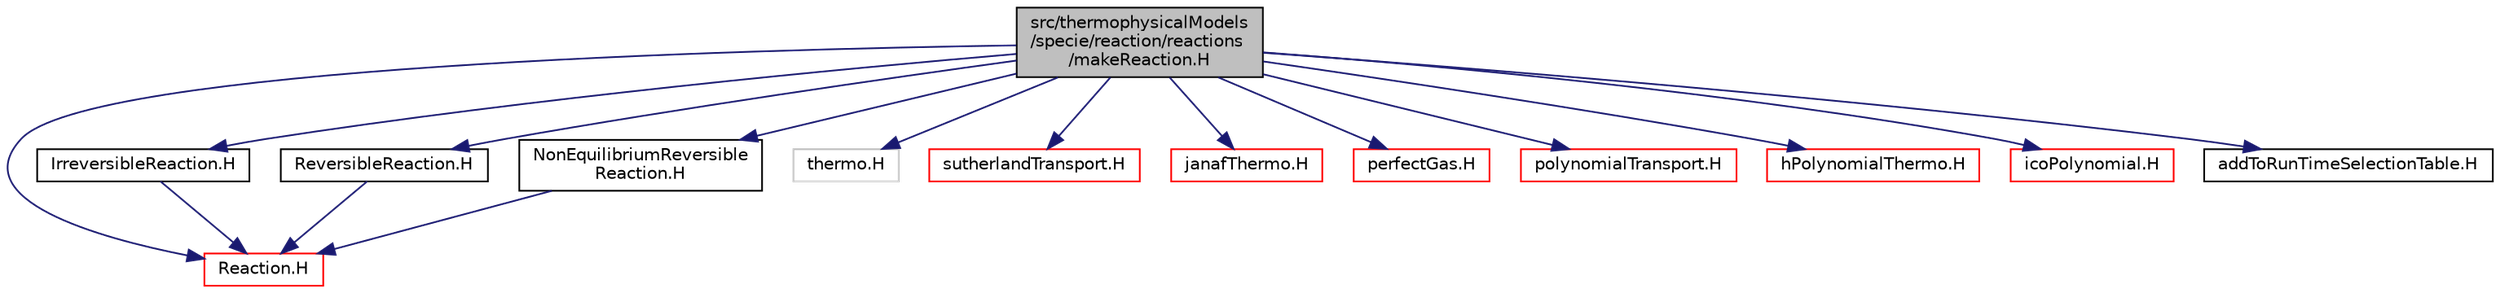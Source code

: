 digraph "src/thermophysicalModels/specie/reaction/reactions/makeReaction.H"
{
  bgcolor="transparent";
  edge [fontname="Helvetica",fontsize="10",labelfontname="Helvetica",labelfontsize="10"];
  node [fontname="Helvetica",fontsize="10",shape=record];
  Node1 [label="src/thermophysicalModels\l/specie/reaction/reactions\l/makeReaction.H",height=0.2,width=0.4,color="black", fillcolor="grey75", style="filled" fontcolor="black"];
  Node1 -> Node2 [color="midnightblue",fontsize="10",style="solid",fontname="Helvetica"];
  Node2 [label="Reaction.H",height=0.2,width=0.4,color="red",URL="$Reaction_8H.html"];
  Node1 -> Node3 [color="midnightblue",fontsize="10",style="solid",fontname="Helvetica"];
  Node3 [label="IrreversibleReaction.H",height=0.2,width=0.4,color="black",URL="$IrreversibleReaction_8H.html"];
  Node3 -> Node2 [color="midnightblue",fontsize="10",style="solid",fontname="Helvetica"];
  Node1 -> Node4 [color="midnightblue",fontsize="10",style="solid",fontname="Helvetica"];
  Node4 [label="ReversibleReaction.H",height=0.2,width=0.4,color="black",URL="$ReversibleReaction_8H.html"];
  Node4 -> Node2 [color="midnightblue",fontsize="10",style="solid",fontname="Helvetica"];
  Node1 -> Node5 [color="midnightblue",fontsize="10",style="solid",fontname="Helvetica"];
  Node5 [label="NonEquilibriumReversible\lReaction.H",height=0.2,width=0.4,color="black",URL="$NonEquilibriumReversibleReaction_8H.html"];
  Node5 -> Node2 [color="midnightblue",fontsize="10",style="solid",fontname="Helvetica"];
  Node1 -> Node6 [color="midnightblue",fontsize="10",style="solid",fontname="Helvetica"];
  Node6 [label="thermo.H",height=0.2,width=0.4,color="grey75"];
  Node1 -> Node7 [color="midnightblue",fontsize="10",style="solid",fontname="Helvetica"];
  Node7 [label="sutherlandTransport.H",height=0.2,width=0.4,color="red",URL="$sutherlandTransport_8H.html"];
  Node1 -> Node8 [color="midnightblue",fontsize="10",style="solid",fontname="Helvetica"];
  Node8 [label="janafThermo.H",height=0.2,width=0.4,color="red",URL="$janafThermo_8H.html"];
  Node1 -> Node9 [color="midnightblue",fontsize="10",style="solid",fontname="Helvetica"];
  Node9 [label="perfectGas.H",height=0.2,width=0.4,color="red",URL="$perfectGas_8H.html"];
  Node1 -> Node10 [color="midnightblue",fontsize="10",style="solid",fontname="Helvetica"];
  Node10 [label="polynomialTransport.H",height=0.2,width=0.4,color="red",URL="$polynomialTransport_8H.html"];
  Node1 -> Node11 [color="midnightblue",fontsize="10",style="solid",fontname="Helvetica"];
  Node11 [label="hPolynomialThermo.H",height=0.2,width=0.4,color="red",URL="$hPolynomialThermo_8H.html"];
  Node1 -> Node12 [color="midnightblue",fontsize="10",style="solid",fontname="Helvetica"];
  Node12 [label="icoPolynomial.H",height=0.2,width=0.4,color="red",URL="$icoPolynomial_8H.html"];
  Node1 -> Node13 [color="midnightblue",fontsize="10",style="solid",fontname="Helvetica"];
  Node13 [label="addToRunTimeSelectionTable.H",height=0.2,width=0.4,color="black",URL="$addToRunTimeSelectionTable_8H.html",tooltip="Macros for easy insertion into run-time selection tables. "];
}
